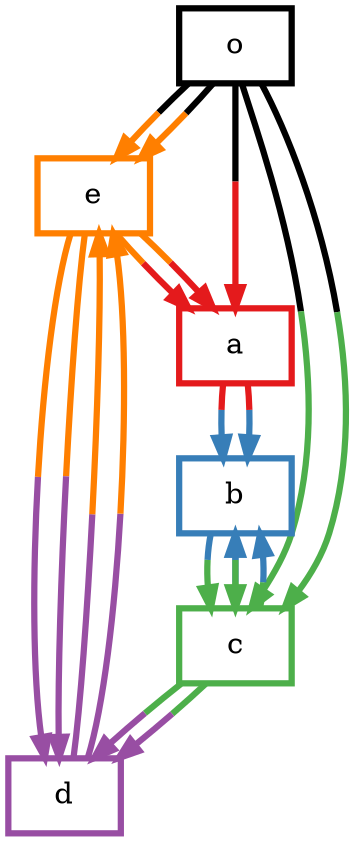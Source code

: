 digraph barS {
	{
		rank=same
	5 [shape=box,penwidth=3,colorscheme=set19,color=1177773584,label="o"]
	}
	{
		rank=same
	}
	4 [shape=box,penwidth=3,colorscheme=set19,color=5,label="e"]
	3 [shape=box,penwidth=3,colorscheme=set19,color=4,label="d"]
	2 [shape=box,penwidth=3,colorscheme=set19,color=3,label="c"]
	1 [shape=box,penwidth=3,colorscheme=set19,color=2,label="b"]
	0 [shape=box,penwidth=3,colorscheme=set19,color=1,label="a"]
	5 -> 0 [penwidth=3,colorscheme=set19,color="1177773584;0.5:1"]
	5 -> 2 [penwidth=3,colorscheme=set19,color="1177773584;0.5:3"]
	5 -> 4 [penwidth=3,colorscheme=set19,color="1177773584;0.5:5"]
	5 -> 2 [penwidth=3,colorscheme=set19,color="1177773584;0.5:3"]
	5 -> 4 [penwidth=3,colorscheme=set19,color="1177773584;0.5:5"]
	4 -> 0 [penwidth=3,colorscheme=set19,color="5;0.5:1"]
	4 -> 3 [penwidth=3,colorscheme=set19,color="5;0.5:4"]
	4 -> 3 [penwidth=3,colorscheme=set19,color="5;0.5:4"]
	4 -> 0 [penwidth=3,colorscheme=set19,color="5;0.5:1"]
	3 -> 4 [penwidth=3,colorscheme=set19,color="4;0.5:5"]
	3 -> 4 [penwidth=3,colorscheme=set19,color="4;0.5:5"]
	2 -> 3 [penwidth=3,colorscheme=set19,color="3;0.5:4"]
	2 -> 1 [penwidth=3,colorscheme=set19,color="3;0.5:2"]
	2 -> 1 [penwidth=3,colorscheme=set19,color="3;0.5:2"]
	2 -> 3 [penwidth=3,colorscheme=set19,color="3;0.5:4"]
	1 -> 2 [penwidth=3,colorscheme=set19,color="2;0.5:3"]
	1 -> 2 [penwidth=3,colorscheme=set19,color="2;0.5:3"]
	0 -> 1 [penwidth=3,colorscheme=set19,color="1;0.5:2"]
	0 -> 1 [penwidth=3,colorscheme=set19,color="1;0.5:2"]
}
